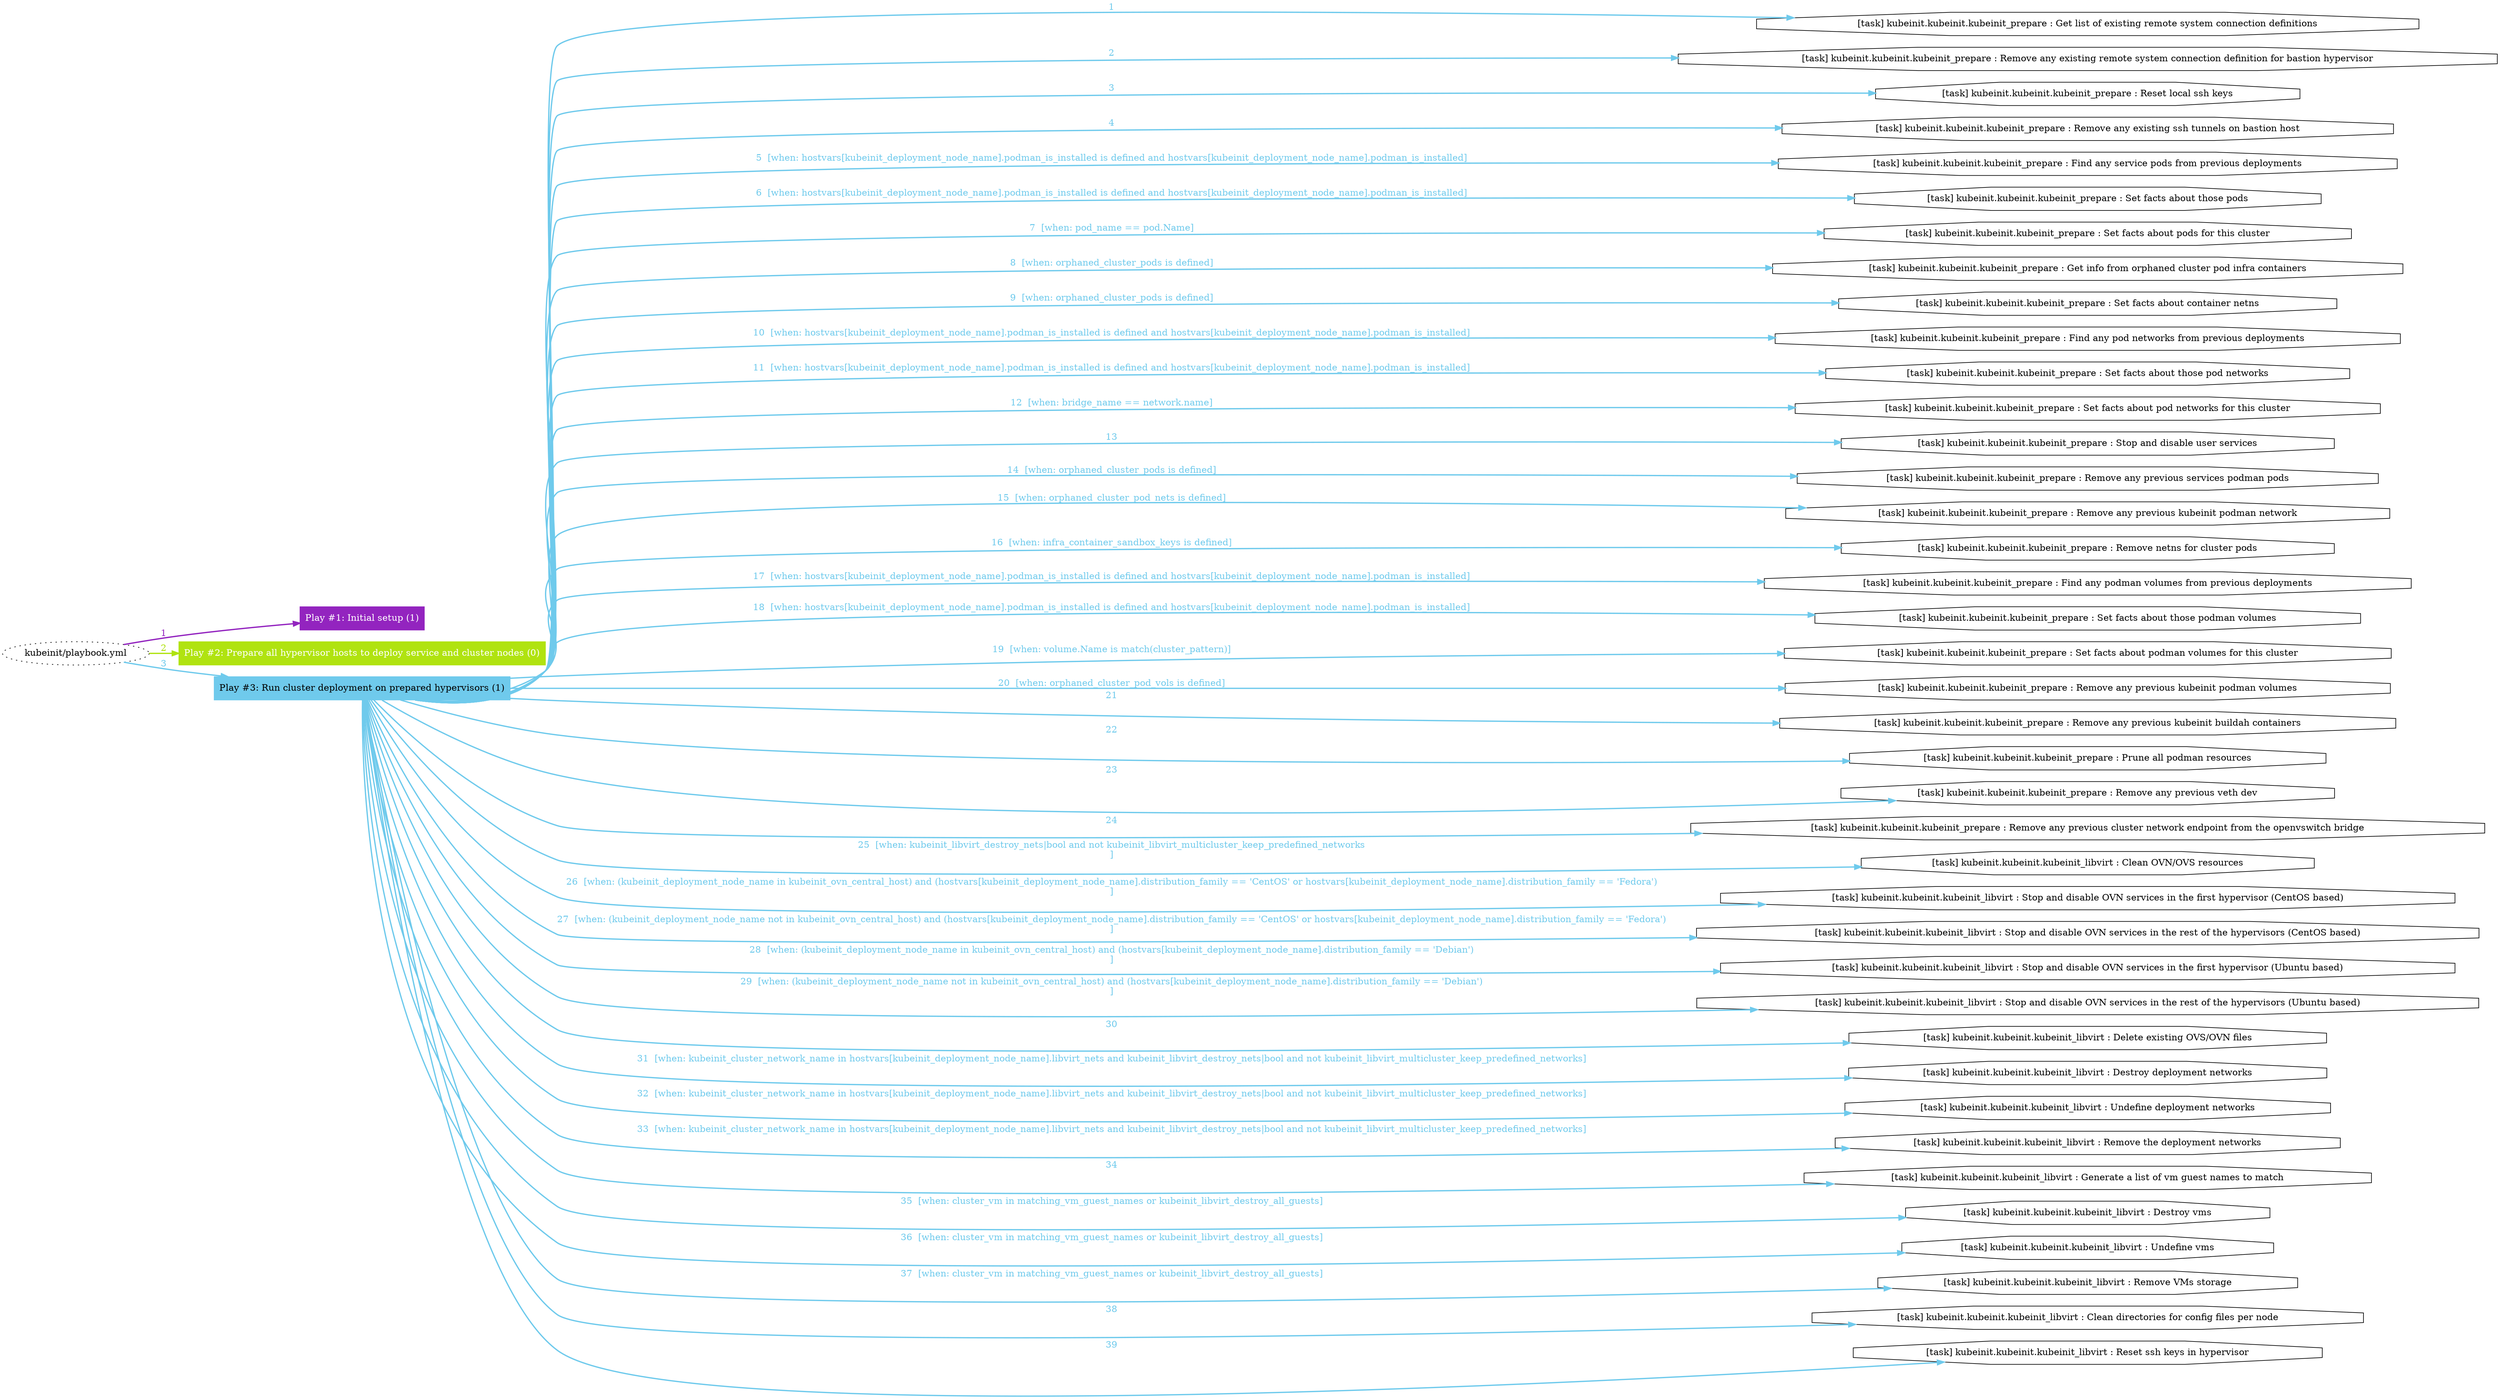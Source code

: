 digraph "kubeinit/playbook.yml "{
	graph [concentrate=true ordering=in rankdir=LR ratio=fill]
	edge [esep=5 sep=10]
	"kubeinit/playbook.yml" [id=root_node style=dotted]
	subgraph "Play #1: Initial setup (1) "{
		"Play #1: Initial setup (1)" [color="#9324bf" fontcolor="#ffffff" id="play_2526be9b-40f6-44bf-93ce-2525ee3332d7" shape=box style=filled tooltip=localhost]
		"kubeinit/playbook.yml" -> "Play #1: Initial setup (1)" [label=1 color="#9324bf" fontcolor="#9324bf" id="edge_5e605cbb-110b-449c-ac5a-b118df12cdc0" style=bold]
	}
	subgraph "Play #2: Prepare all hypervisor hosts to deploy service and cluster nodes (0) "{
		"Play #2: Prepare all hypervisor hosts to deploy service and cluster nodes (0)" [color="#b0e310" fontcolor="#ffffff" id="play_ba02c31e-e36e-4ee8-97e1-e73e06c29a5c" shape=box style=filled tooltip=""]
		"kubeinit/playbook.yml" -> "Play #2: Prepare all hypervisor hosts to deploy service and cluster nodes (0)" [label=2 color="#b0e310" fontcolor="#b0e310" id="edge_b0df7d33-17bb-44ac-a0ec-5ca80581db4f" style=bold]
	}
	subgraph "Play #3: Run cluster deployment on prepared hypervisors (1) "{
		"Play #3: Run cluster deployment on prepared hypervisors (1)" [color="#6fcaec" fontcolor="#000000" id="play_077f6afb-5535-41a0-9488-0044e10f6b6f" shape=box style=filled tooltip=localhost]
		"kubeinit/playbook.yml" -> "Play #3: Run cluster deployment on prepared hypervisors (1)" [label=3 color="#6fcaec" fontcolor="#6fcaec" id="edge_b857c5a2-ffe2-4843-a7e9-deaa9e07f269" style=bold]
		"task_1a6a9cfd-8d04-40c6-a68f-e5f0c012efca" [label="[task] kubeinit.kubeinit.kubeinit_prepare : Get list of existing remote system connection definitions" id="task_1a6a9cfd-8d04-40c6-a68f-e5f0c012efca" shape=octagon tooltip="[task] kubeinit.kubeinit.kubeinit_prepare : Get list of existing remote system connection definitions"]
		"Play #3: Run cluster deployment on prepared hypervisors (1)" -> "task_1a6a9cfd-8d04-40c6-a68f-e5f0c012efca" [label=1 color="#6fcaec" fontcolor="#6fcaec" id="edge_79b1e7d8-41c2-42bc-b67f-3f6623385fac" style=bold]
		"task_d933d69b-918c-4373-875c-0d3b66624748" [label="[task] kubeinit.kubeinit.kubeinit_prepare : Remove any existing remote system connection definition for bastion hypervisor" id="task_d933d69b-918c-4373-875c-0d3b66624748" shape=octagon tooltip="[task] kubeinit.kubeinit.kubeinit_prepare : Remove any existing remote system connection definition for bastion hypervisor"]
		"Play #3: Run cluster deployment on prepared hypervisors (1)" -> "task_d933d69b-918c-4373-875c-0d3b66624748" [label=2 color="#6fcaec" fontcolor="#6fcaec" id="edge_de0d0707-9f0a-4b24-b36a-ee797056d069" style=bold]
		"task_442db2ff-a4ab-47ea-b7cc-bb4c13c63403" [label="[task] kubeinit.kubeinit.kubeinit_prepare : Reset local ssh keys" id="task_442db2ff-a4ab-47ea-b7cc-bb4c13c63403" shape=octagon tooltip="[task] kubeinit.kubeinit.kubeinit_prepare : Reset local ssh keys"]
		"Play #3: Run cluster deployment on prepared hypervisors (1)" -> "task_442db2ff-a4ab-47ea-b7cc-bb4c13c63403" [label=3 color="#6fcaec" fontcolor="#6fcaec" id="edge_c56aa46f-1289-4662-a4f2-e2f46052e849" style=bold]
		"task_1c2b5faf-c884-4fa8-8cdd-61c99e26ca58" [label="[task] kubeinit.kubeinit.kubeinit_prepare : Remove any existing ssh tunnels on bastion host" id="task_1c2b5faf-c884-4fa8-8cdd-61c99e26ca58" shape=octagon tooltip="[task] kubeinit.kubeinit.kubeinit_prepare : Remove any existing ssh tunnels on bastion host"]
		"Play #3: Run cluster deployment on prepared hypervisors (1)" -> "task_1c2b5faf-c884-4fa8-8cdd-61c99e26ca58" [label=4 color="#6fcaec" fontcolor="#6fcaec" id="edge_fcb4222d-9665-4d0c-8e96-76ee6dc130d6" style=bold]
		"task_9aa5aa19-9a9d-47db-8599-acb6deab79dc" [label="[task] kubeinit.kubeinit.kubeinit_prepare : Find any service pods from previous deployments" id="task_9aa5aa19-9a9d-47db-8599-acb6deab79dc" shape=octagon tooltip="[task] kubeinit.kubeinit.kubeinit_prepare : Find any service pods from previous deployments"]
		"Play #3: Run cluster deployment on prepared hypervisors (1)" -> "task_9aa5aa19-9a9d-47db-8599-acb6deab79dc" [label="5  [when: hostvars[kubeinit_deployment_node_name].podman_is_installed is defined and hostvars[kubeinit_deployment_node_name].podman_is_installed]" color="#6fcaec" fontcolor="#6fcaec" id="edge_eb223044-29b3-4cbd-81ab-2a814c3902f2" style=bold]
		"task_e1449097-1eb4-47eb-993a-aef89564ac18" [label="[task] kubeinit.kubeinit.kubeinit_prepare : Set facts about those pods" id="task_e1449097-1eb4-47eb-993a-aef89564ac18" shape=octagon tooltip="[task] kubeinit.kubeinit.kubeinit_prepare : Set facts about those pods"]
		"Play #3: Run cluster deployment on prepared hypervisors (1)" -> "task_e1449097-1eb4-47eb-993a-aef89564ac18" [label="6  [when: hostvars[kubeinit_deployment_node_name].podman_is_installed is defined and hostvars[kubeinit_deployment_node_name].podman_is_installed]" color="#6fcaec" fontcolor="#6fcaec" id="edge_caabf133-ceb2-4072-bbec-e5bd417fef2d" style=bold]
		"task_e2868a68-0612-4f99-9fee-07e766431ed8" [label="[task] kubeinit.kubeinit.kubeinit_prepare : Set facts about pods for this cluster" id="task_e2868a68-0612-4f99-9fee-07e766431ed8" shape=octagon tooltip="[task] kubeinit.kubeinit.kubeinit_prepare : Set facts about pods for this cluster"]
		"Play #3: Run cluster deployment on prepared hypervisors (1)" -> "task_e2868a68-0612-4f99-9fee-07e766431ed8" [label="7  [when: pod_name == pod.Name]" color="#6fcaec" fontcolor="#6fcaec" id="edge_a1570bfb-4c99-4fd6-9377-6a0714a812cd" style=bold]
		"task_ab0c96ba-d75d-405b-ac9e-c5c56e47c091" [label="[task] kubeinit.kubeinit.kubeinit_prepare : Get info from orphaned cluster pod infra containers" id="task_ab0c96ba-d75d-405b-ac9e-c5c56e47c091" shape=octagon tooltip="[task] kubeinit.kubeinit.kubeinit_prepare : Get info from orphaned cluster pod infra containers"]
		"Play #3: Run cluster deployment on prepared hypervisors (1)" -> "task_ab0c96ba-d75d-405b-ac9e-c5c56e47c091" [label="8  [when: orphaned_cluster_pods is defined]" color="#6fcaec" fontcolor="#6fcaec" id="edge_3c46ead3-932b-47f7-bdf8-dfdd2093a74e" style=bold]
		"task_16bd92f8-3ed5-4ae0-922e-50220982c6b8" [label="[task] kubeinit.kubeinit.kubeinit_prepare : Set facts about container netns" id="task_16bd92f8-3ed5-4ae0-922e-50220982c6b8" shape=octagon tooltip="[task] kubeinit.kubeinit.kubeinit_prepare : Set facts about container netns"]
		"Play #3: Run cluster deployment on prepared hypervisors (1)" -> "task_16bd92f8-3ed5-4ae0-922e-50220982c6b8" [label="9  [when: orphaned_cluster_pods is defined]" color="#6fcaec" fontcolor="#6fcaec" id="edge_44b303da-c7c2-4667-9f4e-ec9a15e97c11" style=bold]
		"task_5306eb85-054d-480c-9202-b0bbfd08fd57" [label="[task] kubeinit.kubeinit.kubeinit_prepare : Find any pod networks from previous deployments" id="task_5306eb85-054d-480c-9202-b0bbfd08fd57" shape=octagon tooltip="[task] kubeinit.kubeinit.kubeinit_prepare : Find any pod networks from previous deployments"]
		"Play #3: Run cluster deployment on prepared hypervisors (1)" -> "task_5306eb85-054d-480c-9202-b0bbfd08fd57" [label="10  [when: hostvars[kubeinit_deployment_node_name].podman_is_installed is defined and hostvars[kubeinit_deployment_node_name].podman_is_installed]" color="#6fcaec" fontcolor="#6fcaec" id="edge_8fac4cc4-c8c3-4c06-9cec-a69df9f068ec" style=bold]
		"task_1040761d-9799-4ba3-95a0-83883124a2ce" [label="[task] kubeinit.kubeinit.kubeinit_prepare : Set facts about those pod networks" id="task_1040761d-9799-4ba3-95a0-83883124a2ce" shape=octagon tooltip="[task] kubeinit.kubeinit.kubeinit_prepare : Set facts about those pod networks"]
		"Play #3: Run cluster deployment on prepared hypervisors (1)" -> "task_1040761d-9799-4ba3-95a0-83883124a2ce" [label="11  [when: hostvars[kubeinit_deployment_node_name].podman_is_installed is defined and hostvars[kubeinit_deployment_node_name].podman_is_installed]" color="#6fcaec" fontcolor="#6fcaec" id="edge_69f5571c-a1ce-4fae-ab81-726d3ebd3099" style=bold]
		"task_4934184f-d58c-4776-944e-aace56b94ccf" [label="[task] kubeinit.kubeinit.kubeinit_prepare : Set facts about pod networks for this cluster" id="task_4934184f-d58c-4776-944e-aace56b94ccf" shape=octagon tooltip="[task] kubeinit.kubeinit.kubeinit_prepare : Set facts about pod networks for this cluster"]
		"Play #3: Run cluster deployment on prepared hypervisors (1)" -> "task_4934184f-d58c-4776-944e-aace56b94ccf" [label="12  [when: bridge_name == network.name]" color="#6fcaec" fontcolor="#6fcaec" id="edge_f0d640d5-fc25-4de8-87d7-7c25546b8aca" style=bold]
		"task_091ee50b-a36d-491b-9d57-9d4af159af02" [label="[task] kubeinit.kubeinit.kubeinit_prepare : Stop and disable user services" id="task_091ee50b-a36d-491b-9d57-9d4af159af02" shape=octagon tooltip="[task] kubeinit.kubeinit.kubeinit_prepare : Stop and disable user services"]
		"Play #3: Run cluster deployment on prepared hypervisors (1)" -> "task_091ee50b-a36d-491b-9d57-9d4af159af02" [label=13 color="#6fcaec" fontcolor="#6fcaec" id="edge_6aab3ca3-e2e3-48cd-96cd-28627eb0ab3d" style=bold]
		"task_3eb588e6-82d0-4abe-ba19-3b3836eea11d" [label="[task] kubeinit.kubeinit.kubeinit_prepare : Remove any previous services podman pods" id="task_3eb588e6-82d0-4abe-ba19-3b3836eea11d" shape=octagon tooltip="[task] kubeinit.kubeinit.kubeinit_prepare : Remove any previous services podman pods"]
		"Play #3: Run cluster deployment on prepared hypervisors (1)" -> "task_3eb588e6-82d0-4abe-ba19-3b3836eea11d" [label="14  [when: orphaned_cluster_pods is defined]" color="#6fcaec" fontcolor="#6fcaec" id="edge_d947e347-b263-4955-a671-02ffe41bc76b" style=bold]
		"task_586dda67-93f3-4601-8fa7-60869b669b25" [label="[task] kubeinit.kubeinit.kubeinit_prepare : Remove any previous kubeinit podman network" id="task_586dda67-93f3-4601-8fa7-60869b669b25" shape=octagon tooltip="[task] kubeinit.kubeinit.kubeinit_prepare : Remove any previous kubeinit podman network"]
		"Play #3: Run cluster deployment on prepared hypervisors (1)" -> "task_586dda67-93f3-4601-8fa7-60869b669b25" [label="15  [when: orphaned_cluster_pod_nets is defined]" color="#6fcaec" fontcolor="#6fcaec" id="edge_94b865a5-08d8-44be-8c3d-f6f29d47d5db" style=bold]
		"task_3d8cde38-fd14-4d06-9731-7cf4a3f42878" [label="[task] kubeinit.kubeinit.kubeinit_prepare : Remove netns for cluster pods" id="task_3d8cde38-fd14-4d06-9731-7cf4a3f42878" shape=octagon tooltip="[task] kubeinit.kubeinit.kubeinit_prepare : Remove netns for cluster pods"]
		"Play #3: Run cluster deployment on prepared hypervisors (1)" -> "task_3d8cde38-fd14-4d06-9731-7cf4a3f42878" [label="16  [when: infra_container_sandbox_keys is defined]" color="#6fcaec" fontcolor="#6fcaec" id="edge_adca5e48-baef-4248-8540-86208df50c7f" style=bold]
		"task_a31c7cd6-8d78-482a-a3b8-387f2d506dbf" [label="[task] kubeinit.kubeinit.kubeinit_prepare : Find any podman volumes from previous deployments" id="task_a31c7cd6-8d78-482a-a3b8-387f2d506dbf" shape=octagon tooltip="[task] kubeinit.kubeinit.kubeinit_prepare : Find any podman volumes from previous deployments"]
		"Play #3: Run cluster deployment on prepared hypervisors (1)" -> "task_a31c7cd6-8d78-482a-a3b8-387f2d506dbf" [label="17  [when: hostvars[kubeinit_deployment_node_name].podman_is_installed is defined and hostvars[kubeinit_deployment_node_name].podman_is_installed]" color="#6fcaec" fontcolor="#6fcaec" id="edge_d0961a9d-5fbc-4c97-b215-c5035b05880e" style=bold]
		"task_2a5b5e22-c83f-4ecd-ab44-5c55daebbf93" [label="[task] kubeinit.kubeinit.kubeinit_prepare : Set facts about those podman volumes" id="task_2a5b5e22-c83f-4ecd-ab44-5c55daebbf93" shape=octagon tooltip="[task] kubeinit.kubeinit.kubeinit_prepare : Set facts about those podman volumes"]
		"Play #3: Run cluster deployment on prepared hypervisors (1)" -> "task_2a5b5e22-c83f-4ecd-ab44-5c55daebbf93" [label="18  [when: hostvars[kubeinit_deployment_node_name].podman_is_installed is defined and hostvars[kubeinit_deployment_node_name].podman_is_installed]" color="#6fcaec" fontcolor="#6fcaec" id="edge_30a8ce4b-58d4-41c6-b3e0-02ba2d7a7929" style=bold]
		"task_8e63cc98-c81a-4035-82f3-efd582e75e3f" [label="[task] kubeinit.kubeinit.kubeinit_prepare : Set facts about podman volumes for this cluster" id="task_8e63cc98-c81a-4035-82f3-efd582e75e3f" shape=octagon tooltip="[task] kubeinit.kubeinit.kubeinit_prepare : Set facts about podman volumes for this cluster"]
		"Play #3: Run cluster deployment on prepared hypervisors (1)" -> "task_8e63cc98-c81a-4035-82f3-efd582e75e3f" [label="19  [when: volume.Name is match(cluster_pattern)]" color="#6fcaec" fontcolor="#6fcaec" id="edge_2e6578f1-119c-4099-8ccb-dcd0c44478d5" style=bold]
		"task_19899423-99d2-4608-9425-56fdf5c723fc" [label="[task] kubeinit.kubeinit.kubeinit_prepare : Remove any previous kubeinit podman volumes" id="task_19899423-99d2-4608-9425-56fdf5c723fc" shape=octagon tooltip="[task] kubeinit.kubeinit.kubeinit_prepare : Remove any previous kubeinit podman volumes"]
		"Play #3: Run cluster deployment on prepared hypervisors (1)" -> "task_19899423-99d2-4608-9425-56fdf5c723fc" [label="20  [when: orphaned_cluster_pod_vols is defined]" color="#6fcaec" fontcolor="#6fcaec" id="edge_ddbb3830-28a8-4b5e-ac7e-bb44fb213264" style=bold]
		"task_c0b66e1e-9981-4a83-a9b1-4eb6b0d33db3" [label="[task] kubeinit.kubeinit.kubeinit_prepare : Remove any previous kubeinit buildah containers" id="task_c0b66e1e-9981-4a83-a9b1-4eb6b0d33db3" shape=octagon tooltip="[task] kubeinit.kubeinit.kubeinit_prepare : Remove any previous kubeinit buildah containers"]
		"Play #3: Run cluster deployment on prepared hypervisors (1)" -> "task_c0b66e1e-9981-4a83-a9b1-4eb6b0d33db3" [label=21 color="#6fcaec" fontcolor="#6fcaec" id="edge_140df960-3b12-422a-bbf1-18973c8cbed3" style=bold]
		"task_bf833c6c-0dea-4a4e-8978-260e0e3a3045" [label="[task] kubeinit.kubeinit.kubeinit_prepare : Prune all podman resources" id="task_bf833c6c-0dea-4a4e-8978-260e0e3a3045" shape=octagon tooltip="[task] kubeinit.kubeinit.kubeinit_prepare : Prune all podman resources"]
		"Play #3: Run cluster deployment on prepared hypervisors (1)" -> "task_bf833c6c-0dea-4a4e-8978-260e0e3a3045" [label=22 color="#6fcaec" fontcolor="#6fcaec" id="edge_696505ce-5483-4054-8305-6befaf3edbe3" style=bold]
		"task_4bc4974d-a660-4e37-b11a-4deff112799c" [label="[task] kubeinit.kubeinit.kubeinit_prepare : Remove any previous veth dev" id="task_4bc4974d-a660-4e37-b11a-4deff112799c" shape=octagon tooltip="[task] kubeinit.kubeinit.kubeinit_prepare : Remove any previous veth dev"]
		"Play #3: Run cluster deployment on prepared hypervisors (1)" -> "task_4bc4974d-a660-4e37-b11a-4deff112799c" [label=23 color="#6fcaec" fontcolor="#6fcaec" id="edge_bb240199-93f7-4661-bedb-f8dcbed76971" style=bold]
		"task_f23a947e-b54c-4ae3-a483-1eee76dd4e05" [label="[task] kubeinit.kubeinit.kubeinit_prepare : Remove any previous cluster network endpoint from the openvswitch bridge" id="task_f23a947e-b54c-4ae3-a483-1eee76dd4e05" shape=octagon tooltip="[task] kubeinit.kubeinit.kubeinit_prepare : Remove any previous cluster network endpoint from the openvswitch bridge"]
		"Play #3: Run cluster deployment on prepared hypervisors (1)" -> "task_f23a947e-b54c-4ae3-a483-1eee76dd4e05" [label=24 color="#6fcaec" fontcolor="#6fcaec" id="edge_2f8a5908-72c1-4ac6-8a5e-96e9c50618ec" style=bold]
		"task_9e5b3dde-8651-451d-8d48-0c6bc5cab867" [label="[task] kubeinit.kubeinit.kubeinit_libvirt : Clean OVN/OVS resources" id="task_9e5b3dde-8651-451d-8d48-0c6bc5cab867" shape=octagon tooltip="[task] kubeinit.kubeinit.kubeinit_libvirt : Clean OVN/OVS resources"]
		"Play #3: Run cluster deployment on prepared hypervisors (1)" -> "task_9e5b3dde-8651-451d-8d48-0c6bc5cab867" [label="25  [when: kubeinit_libvirt_destroy_nets|bool and not kubeinit_libvirt_multicluster_keep_predefined_networks
]" color="#6fcaec" fontcolor="#6fcaec" id="edge_e517f37d-19b6-4dc0-8a00-502776494f31" style=bold]
		"task_1e813db3-87f6-4fe6-a639-9f1c1799689b" [label="[task] kubeinit.kubeinit.kubeinit_libvirt : Stop and disable OVN services in the first hypervisor (CentOS based)" id="task_1e813db3-87f6-4fe6-a639-9f1c1799689b" shape=octagon tooltip="[task] kubeinit.kubeinit.kubeinit_libvirt : Stop and disable OVN services in the first hypervisor (CentOS based)"]
		"Play #3: Run cluster deployment on prepared hypervisors (1)" -> "task_1e813db3-87f6-4fe6-a639-9f1c1799689b" [label="26  [when: (kubeinit_deployment_node_name in kubeinit_ovn_central_host) and (hostvars[kubeinit_deployment_node_name].distribution_family == 'CentOS' or hostvars[kubeinit_deployment_node_name].distribution_family == 'Fedora')
]" color="#6fcaec" fontcolor="#6fcaec" id="edge_862b411e-13b3-40cf-9d96-3b989694c925" style=bold]
		"task_d75861c6-dfe6-49ad-b09b-948b55f39c75" [label="[task] kubeinit.kubeinit.kubeinit_libvirt : Stop and disable OVN services in the rest of the hypervisors (CentOS based)" id="task_d75861c6-dfe6-49ad-b09b-948b55f39c75" shape=octagon tooltip="[task] kubeinit.kubeinit.kubeinit_libvirt : Stop and disable OVN services in the rest of the hypervisors (CentOS based)"]
		"Play #3: Run cluster deployment on prepared hypervisors (1)" -> "task_d75861c6-dfe6-49ad-b09b-948b55f39c75" [label="27  [when: (kubeinit_deployment_node_name not in kubeinit_ovn_central_host) and (hostvars[kubeinit_deployment_node_name].distribution_family == 'CentOS' or hostvars[kubeinit_deployment_node_name].distribution_family == 'Fedora')
]" color="#6fcaec" fontcolor="#6fcaec" id="edge_98da0159-7619-4821-91e6-e635d961a424" style=bold]
		"task_66b5a276-cf43-4402-b523-db6a8cfe5c97" [label="[task] kubeinit.kubeinit.kubeinit_libvirt : Stop and disable OVN services in the first hypervisor (Ubuntu based)" id="task_66b5a276-cf43-4402-b523-db6a8cfe5c97" shape=octagon tooltip="[task] kubeinit.kubeinit.kubeinit_libvirt : Stop and disable OVN services in the first hypervisor (Ubuntu based)"]
		"Play #3: Run cluster deployment on prepared hypervisors (1)" -> "task_66b5a276-cf43-4402-b523-db6a8cfe5c97" [label="28  [when: (kubeinit_deployment_node_name in kubeinit_ovn_central_host) and (hostvars[kubeinit_deployment_node_name].distribution_family == 'Debian')
]" color="#6fcaec" fontcolor="#6fcaec" id="edge_8f464cf4-53c5-40d1-80bc-ed865b79b344" style=bold]
		"task_ebddac6b-1de3-4d3f-9431-df24147c16d1" [label="[task] kubeinit.kubeinit.kubeinit_libvirt : Stop and disable OVN services in the rest of the hypervisors (Ubuntu based)" id="task_ebddac6b-1de3-4d3f-9431-df24147c16d1" shape=octagon tooltip="[task] kubeinit.kubeinit.kubeinit_libvirt : Stop and disable OVN services in the rest of the hypervisors (Ubuntu based)"]
		"Play #3: Run cluster deployment on prepared hypervisors (1)" -> "task_ebddac6b-1de3-4d3f-9431-df24147c16d1" [label="29  [when: (kubeinit_deployment_node_name not in kubeinit_ovn_central_host) and (hostvars[kubeinit_deployment_node_name].distribution_family == 'Debian')
]" color="#6fcaec" fontcolor="#6fcaec" id="edge_da3cb2c2-3f1e-40f8-ac6f-d37601c920ec" style=bold]
		"task_5d4635e2-d942-4af8-bbab-9561402b987c" [label="[task] kubeinit.kubeinit.kubeinit_libvirt : Delete existing OVS/OVN files" id="task_5d4635e2-d942-4af8-bbab-9561402b987c" shape=octagon tooltip="[task] kubeinit.kubeinit.kubeinit_libvirt : Delete existing OVS/OVN files"]
		"Play #3: Run cluster deployment on prepared hypervisors (1)" -> "task_5d4635e2-d942-4af8-bbab-9561402b987c" [label=30 color="#6fcaec" fontcolor="#6fcaec" id="edge_3c67a092-5e26-4c7e-b56b-818a01a01d60" style=bold]
		"task_a94e6bac-c7b1-42fc-a568-18606b062372" [label="[task] kubeinit.kubeinit.kubeinit_libvirt : Destroy deployment networks" id="task_a94e6bac-c7b1-42fc-a568-18606b062372" shape=octagon tooltip="[task] kubeinit.kubeinit.kubeinit_libvirt : Destroy deployment networks"]
		"Play #3: Run cluster deployment on prepared hypervisors (1)" -> "task_a94e6bac-c7b1-42fc-a568-18606b062372" [label="31  [when: kubeinit_cluster_network_name in hostvars[kubeinit_deployment_node_name].libvirt_nets and kubeinit_libvirt_destroy_nets|bool and not kubeinit_libvirt_multicluster_keep_predefined_networks]" color="#6fcaec" fontcolor="#6fcaec" id="edge_70968ca8-4606-4413-9e0f-c177ae7b989f" style=bold]
		"task_15aa4a32-93b1-4149-acd4-f4597902dd9e" [label="[task] kubeinit.kubeinit.kubeinit_libvirt : Undefine deployment networks" id="task_15aa4a32-93b1-4149-acd4-f4597902dd9e" shape=octagon tooltip="[task] kubeinit.kubeinit.kubeinit_libvirt : Undefine deployment networks"]
		"Play #3: Run cluster deployment on prepared hypervisors (1)" -> "task_15aa4a32-93b1-4149-acd4-f4597902dd9e" [label="32  [when: kubeinit_cluster_network_name in hostvars[kubeinit_deployment_node_name].libvirt_nets and kubeinit_libvirt_destroy_nets|bool and not kubeinit_libvirt_multicluster_keep_predefined_networks]" color="#6fcaec" fontcolor="#6fcaec" id="edge_149366b8-3e56-4444-9b9c-ccd27b09db6d" style=bold]
		"task_ff9e1eac-1749-4c18-92d5-db7fd551f66a" [label="[task] kubeinit.kubeinit.kubeinit_libvirt : Remove the deployment networks" id="task_ff9e1eac-1749-4c18-92d5-db7fd551f66a" shape=octagon tooltip="[task] kubeinit.kubeinit.kubeinit_libvirt : Remove the deployment networks"]
		"Play #3: Run cluster deployment on prepared hypervisors (1)" -> "task_ff9e1eac-1749-4c18-92d5-db7fd551f66a" [label="33  [when: kubeinit_cluster_network_name in hostvars[kubeinit_deployment_node_name].libvirt_nets and kubeinit_libvirt_destroy_nets|bool and not kubeinit_libvirt_multicluster_keep_predefined_networks]" color="#6fcaec" fontcolor="#6fcaec" id="edge_d8d2284a-7561-47b2-a7f0-cecfd8792b7f" style=bold]
		"task_8e0378e7-02a1-458a-9ae3-9ca56111c4c9" [label="[task] kubeinit.kubeinit.kubeinit_libvirt : Generate a list of vm guest names to match" id="task_8e0378e7-02a1-458a-9ae3-9ca56111c4c9" shape=octagon tooltip="[task] kubeinit.kubeinit.kubeinit_libvirt : Generate a list of vm guest names to match"]
		"Play #3: Run cluster deployment on prepared hypervisors (1)" -> "task_8e0378e7-02a1-458a-9ae3-9ca56111c4c9" [label=34 color="#6fcaec" fontcolor="#6fcaec" id="edge_78721223-60a9-41f5-b15a-fc0a9bb47559" style=bold]
		"task_cb576834-d0c0-4c98-940b-f6ad558d3a17" [label="[task] kubeinit.kubeinit.kubeinit_libvirt : Destroy vms" id="task_cb576834-d0c0-4c98-940b-f6ad558d3a17" shape=octagon tooltip="[task] kubeinit.kubeinit.kubeinit_libvirt : Destroy vms"]
		"Play #3: Run cluster deployment on prepared hypervisors (1)" -> "task_cb576834-d0c0-4c98-940b-f6ad558d3a17" [label="35  [when: cluster_vm in matching_vm_guest_names or kubeinit_libvirt_destroy_all_guests]" color="#6fcaec" fontcolor="#6fcaec" id="edge_3d67b309-27aa-4be7-b62c-504ac999b1a8" style=bold]
		"task_8588e1f0-ee27-47df-a3cf-6a9138a4df34" [label="[task] kubeinit.kubeinit.kubeinit_libvirt : Undefine vms" id="task_8588e1f0-ee27-47df-a3cf-6a9138a4df34" shape=octagon tooltip="[task] kubeinit.kubeinit.kubeinit_libvirt : Undefine vms"]
		"Play #3: Run cluster deployment on prepared hypervisors (1)" -> "task_8588e1f0-ee27-47df-a3cf-6a9138a4df34" [label="36  [when: cluster_vm in matching_vm_guest_names or kubeinit_libvirt_destroy_all_guests]" color="#6fcaec" fontcolor="#6fcaec" id="edge_ba3ba3e3-6a13-4f73-a756-10dac30f9f39" style=bold]
		"task_a6e01ab2-d558-4953-8263-e7c33e1d3fd0" [label="[task] kubeinit.kubeinit.kubeinit_libvirt : Remove VMs storage" id="task_a6e01ab2-d558-4953-8263-e7c33e1d3fd0" shape=octagon tooltip="[task] kubeinit.kubeinit.kubeinit_libvirt : Remove VMs storage"]
		"Play #3: Run cluster deployment on prepared hypervisors (1)" -> "task_a6e01ab2-d558-4953-8263-e7c33e1d3fd0" [label="37  [when: cluster_vm in matching_vm_guest_names or kubeinit_libvirt_destroy_all_guests]" color="#6fcaec" fontcolor="#6fcaec" id="edge_5e063c48-c5c3-4340-9861-2b2458b90a57" style=bold]
		"task_c310c26c-7982-447d-b4d1-7726dbc08fa0" [label="[task] kubeinit.kubeinit.kubeinit_libvirt : Clean directories for config files per node" id="task_c310c26c-7982-447d-b4d1-7726dbc08fa0" shape=octagon tooltip="[task] kubeinit.kubeinit.kubeinit_libvirt : Clean directories for config files per node"]
		"Play #3: Run cluster deployment on prepared hypervisors (1)" -> "task_c310c26c-7982-447d-b4d1-7726dbc08fa0" [label=38 color="#6fcaec" fontcolor="#6fcaec" id="edge_aa9b8a78-ae17-4da0-855d-d3d1e78c1928" style=bold]
		"task_bfb7beba-d0b7-4ebb-83f9-c8123a10f292" [label="[task] kubeinit.kubeinit.kubeinit_libvirt : Reset ssh keys in hypervisor" id="task_bfb7beba-d0b7-4ebb-83f9-c8123a10f292" shape=octagon tooltip="[task] kubeinit.kubeinit.kubeinit_libvirt : Reset ssh keys in hypervisor"]
		"Play #3: Run cluster deployment on prepared hypervisors (1)" -> "task_bfb7beba-d0b7-4ebb-83f9-c8123a10f292" [label=39 color="#6fcaec" fontcolor="#6fcaec" id="edge_ab0caf8c-b69c-4c4e-aabd-a24622c3e178" style=bold]
	}
}
